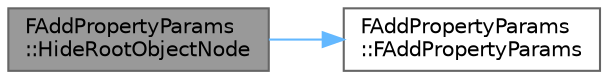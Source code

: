 digraph "FAddPropertyParams::HideRootObjectNode"
{
 // INTERACTIVE_SVG=YES
 // LATEX_PDF_SIZE
  bgcolor="transparent";
  edge [fontname=Helvetica,fontsize=10,labelfontname=Helvetica,labelfontsize=10];
  node [fontname=Helvetica,fontsize=10,shape=box,height=0.2,width=0.4];
  rankdir="LR";
  Node1 [id="Node000001",label="FAddPropertyParams\l::HideRootObjectNode",height=0.2,width=0.4,color="gray40", fillcolor="grey60", style="filled", fontcolor="black",tooltip="Override whether the root object node should be shown for external object properties."];
  Node1 -> Node2 [id="edge1_Node000001_Node000002",color="steelblue1",style="solid",tooltip=" "];
  Node2 [id="Node000002",label="FAddPropertyParams\l::FAddPropertyParams",height=0.2,width=0.4,color="grey40", fillcolor="white", style="filled",URL="$d5/df0/structFAddPropertyParams.html#aec53d8cdbfd9b3a5092e23c50b43e12d",tooltip=" "];
}
